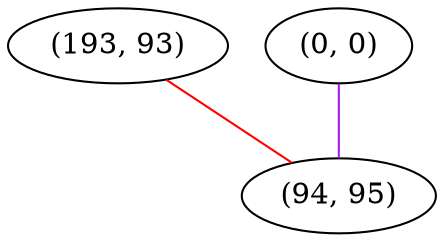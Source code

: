 graph "" {
"(193, 93)";
"(0, 0)";
"(94, 95)";
"(193, 93)" -- "(94, 95)"  [color=red, key=0, weight=1];
"(0, 0)" -- "(94, 95)"  [color=purple, key=0, weight=4];
}
